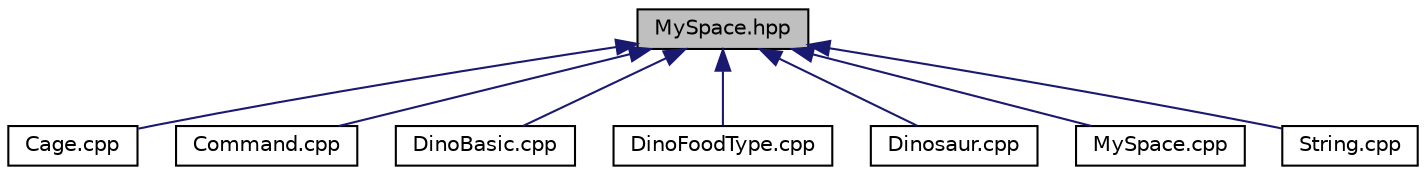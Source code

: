 digraph "MySpace.hpp"
{
  edge [fontname="Helvetica",fontsize="10",labelfontname="Helvetica",labelfontsize="10"];
  node [fontname="Helvetica",fontsize="10",shape=record];
  Node3 [label="MySpace.hpp",height=0.2,width=0.4,color="black", fillcolor="grey75", style="filled", fontcolor="black"];
  Node3 -> Node4 [dir="back",color="midnightblue",fontsize="10",style="solid"];
  Node4 [label="Cage.cpp",height=0.2,width=0.4,color="black", fillcolor="white", style="filled",URL="$Cage_8cpp.html"];
  Node3 -> Node5 [dir="back",color="midnightblue",fontsize="10",style="solid"];
  Node5 [label="Command.cpp",height=0.2,width=0.4,color="black", fillcolor="white", style="filled",URL="$Command_8cpp.html"];
  Node3 -> Node6 [dir="back",color="midnightblue",fontsize="10",style="solid"];
  Node6 [label="DinoBasic.cpp",height=0.2,width=0.4,color="black", fillcolor="white", style="filled",URL="$DinoBasic_8cpp.html"];
  Node3 -> Node7 [dir="back",color="midnightblue",fontsize="10",style="solid"];
  Node7 [label="DinoFoodType.cpp",height=0.2,width=0.4,color="black", fillcolor="white", style="filled",URL="$DinoFoodType_8cpp.html"];
  Node3 -> Node8 [dir="back",color="midnightblue",fontsize="10",style="solid"];
  Node8 [label="Dinosaur.cpp",height=0.2,width=0.4,color="black", fillcolor="white", style="filled",URL="$Dinosaur_8cpp.html"];
  Node3 -> Node9 [dir="back",color="midnightblue",fontsize="10",style="solid"];
  Node9 [label="MySpace.cpp",height=0.2,width=0.4,color="black", fillcolor="white", style="filled",URL="$MySpace_8cpp.html"];
  Node3 -> Node10 [dir="back",color="midnightblue",fontsize="10",style="solid"];
  Node10 [label="String.cpp",height=0.2,width=0.4,color="black", fillcolor="white", style="filled",URL="$String_8cpp.html"];
}
